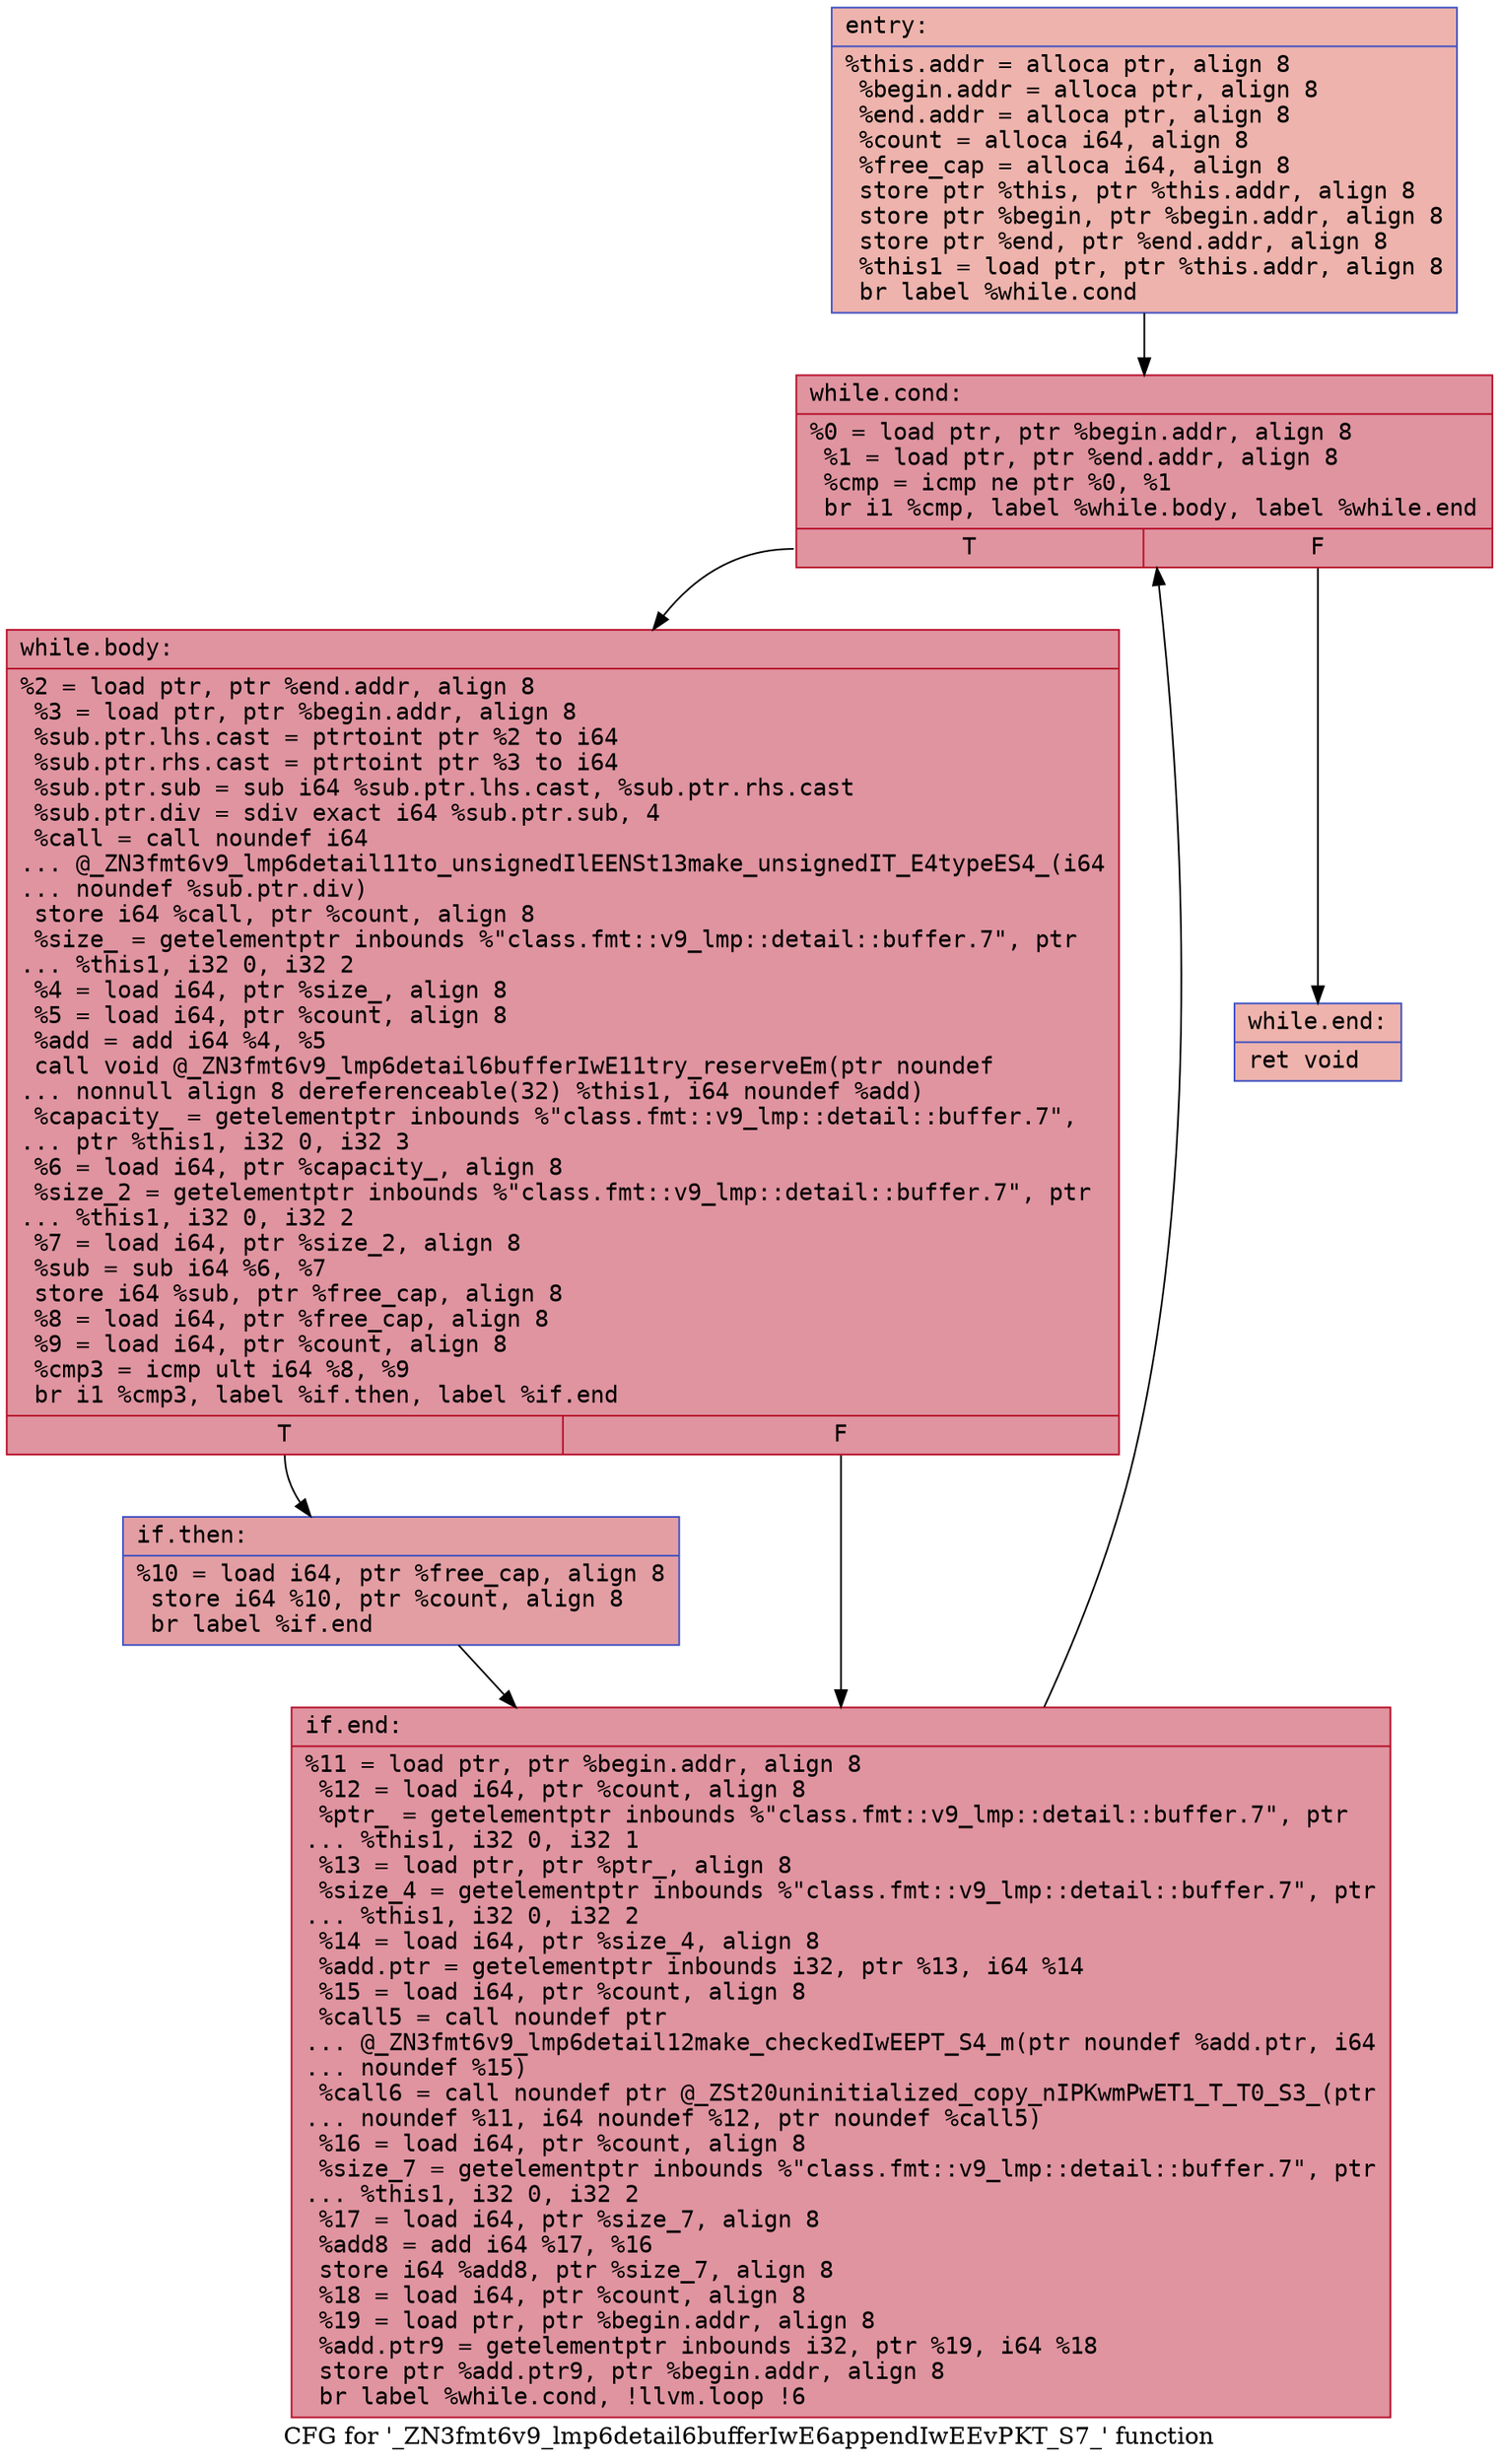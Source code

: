 digraph "CFG for '_ZN3fmt6v9_lmp6detail6bufferIwE6appendIwEEvPKT_S7_' function" {
	label="CFG for '_ZN3fmt6v9_lmp6detail6bufferIwE6appendIwEEvPKT_S7_' function";

	Node0x55fec3041180 [shape=record,color="#3d50c3ff", style=filled, fillcolor="#d6524470" fontname="Courier",label="{entry:\l|  %this.addr = alloca ptr, align 8\l  %begin.addr = alloca ptr, align 8\l  %end.addr = alloca ptr, align 8\l  %count = alloca i64, align 8\l  %free_cap = alloca i64, align 8\l  store ptr %this, ptr %this.addr, align 8\l  store ptr %begin, ptr %begin.addr, align 8\l  store ptr %end, ptr %end.addr, align 8\l  %this1 = load ptr, ptr %this.addr, align 8\l  br label %while.cond\l}"];
	Node0x55fec3041180 -> Node0x55fec3041780[tooltip="entry -> while.cond\nProbability 100.00%" ];
	Node0x55fec3041780 [shape=record,color="#b70d28ff", style=filled, fillcolor="#b70d2870" fontname="Courier",label="{while.cond:\l|  %0 = load ptr, ptr %begin.addr, align 8\l  %1 = load ptr, ptr %end.addr, align 8\l  %cmp = icmp ne ptr %0, %1\l  br i1 %cmp, label %while.body, label %while.end\l|{<s0>T|<s1>F}}"];
	Node0x55fec3041780:s0 -> Node0x55fec3041a20[tooltip="while.cond -> while.body\nProbability 96.88%" ];
	Node0x55fec3041780:s1 -> Node0x55fec3041c40[tooltip="while.cond -> while.end\nProbability 3.12%" ];
	Node0x55fec3041a20 [shape=record,color="#b70d28ff", style=filled, fillcolor="#b70d2870" fontname="Courier",label="{while.body:\l|  %2 = load ptr, ptr %end.addr, align 8\l  %3 = load ptr, ptr %begin.addr, align 8\l  %sub.ptr.lhs.cast = ptrtoint ptr %2 to i64\l  %sub.ptr.rhs.cast = ptrtoint ptr %3 to i64\l  %sub.ptr.sub = sub i64 %sub.ptr.lhs.cast, %sub.ptr.rhs.cast\l  %sub.ptr.div = sdiv exact i64 %sub.ptr.sub, 4\l  %call = call noundef i64\l... @_ZN3fmt6v9_lmp6detail11to_unsignedIlEENSt13make_unsignedIT_E4typeES4_(i64\l... noundef %sub.ptr.div)\l  store i64 %call, ptr %count, align 8\l  %size_ = getelementptr inbounds %\"class.fmt::v9_lmp::detail::buffer.7\", ptr\l... %this1, i32 0, i32 2\l  %4 = load i64, ptr %size_, align 8\l  %5 = load i64, ptr %count, align 8\l  %add = add i64 %4, %5\l  call void @_ZN3fmt6v9_lmp6detail6bufferIwE11try_reserveEm(ptr noundef\l... nonnull align 8 dereferenceable(32) %this1, i64 noundef %add)\l  %capacity_ = getelementptr inbounds %\"class.fmt::v9_lmp::detail::buffer.7\",\l... ptr %this1, i32 0, i32 3\l  %6 = load i64, ptr %capacity_, align 8\l  %size_2 = getelementptr inbounds %\"class.fmt::v9_lmp::detail::buffer.7\", ptr\l... %this1, i32 0, i32 2\l  %7 = load i64, ptr %size_2, align 8\l  %sub = sub i64 %6, %7\l  store i64 %sub, ptr %free_cap, align 8\l  %8 = load i64, ptr %free_cap, align 8\l  %9 = load i64, ptr %count, align 8\l  %cmp3 = icmp ult i64 %8, %9\l  br i1 %cmp3, label %if.then, label %if.end\l|{<s0>T|<s1>F}}"];
	Node0x55fec3041a20:s0 -> Node0x55fec3041aa0[tooltip="while.body -> if.then\nProbability 50.00%" ];
	Node0x55fec3041a20:s1 -> Node0x55fec3041b10[tooltip="while.body -> if.end\nProbability 50.00%" ];
	Node0x55fec3041aa0 [shape=record,color="#3d50c3ff", style=filled, fillcolor="#be242e70" fontname="Courier",label="{if.then:\l|  %10 = load i64, ptr %free_cap, align 8\l  store i64 %10, ptr %count, align 8\l  br label %if.end\l}"];
	Node0x55fec3041aa0 -> Node0x55fec3041b10[tooltip="if.then -> if.end\nProbability 100.00%" ];
	Node0x55fec3041b10 [shape=record,color="#b70d28ff", style=filled, fillcolor="#b70d2870" fontname="Courier",label="{if.end:\l|  %11 = load ptr, ptr %begin.addr, align 8\l  %12 = load i64, ptr %count, align 8\l  %ptr_ = getelementptr inbounds %\"class.fmt::v9_lmp::detail::buffer.7\", ptr\l... %this1, i32 0, i32 1\l  %13 = load ptr, ptr %ptr_, align 8\l  %size_4 = getelementptr inbounds %\"class.fmt::v9_lmp::detail::buffer.7\", ptr\l... %this1, i32 0, i32 2\l  %14 = load i64, ptr %size_4, align 8\l  %add.ptr = getelementptr inbounds i32, ptr %13, i64 %14\l  %15 = load i64, ptr %count, align 8\l  %call5 = call noundef ptr\l... @_ZN3fmt6v9_lmp6detail12make_checkedIwEEPT_S4_m(ptr noundef %add.ptr, i64\l... noundef %15)\l  %call6 = call noundef ptr @_ZSt20uninitialized_copy_nIPKwmPwET1_T_T0_S3_(ptr\l... noundef %11, i64 noundef %12, ptr noundef %call5)\l  %16 = load i64, ptr %count, align 8\l  %size_7 = getelementptr inbounds %\"class.fmt::v9_lmp::detail::buffer.7\", ptr\l... %this1, i32 0, i32 2\l  %17 = load i64, ptr %size_7, align 8\l  %add8 = add i64 %17, %16\l  store i64 %add8, ptr %size_7, align 8\l  %18 = load i64, ptr %count, align 8\l  %19 = load ptr, ptr %begin.addr, align 8\l  %add.ptr9 = getelementptr inbounds i32, ptr %19, i64 %18\l  store ptr %add.ptr9, ptr %begin.addr, align 8\l  br label %while.cond, !llvm.loop !6\l}"];
	Node0x55fec3041b10 -> Node0x55fec3041780[tooltip="if.end -> while.cond\nProbability 100.00%" ];
	Node0x55fec3041c40 [shape=record,color="#3d50c3ff", style=filled, fillcolor="#d6524470" fontname="Courier",label="{while.end:\l|  ret void\l}"];
}
